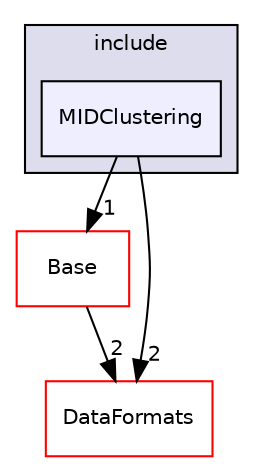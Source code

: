 digraph "/home/travis/build/AliceO2Group/AliceO2/Detectors/MUON/MID/Clustering/include/MIDClustering" {
  bgcolor=transparent;
  compound=true
  node [ fontsize="10", fontname="Helvetica"];
  edge [ labelfontsize="10", labelfontname="Helvetica"];
  subgraph clusterdir_a71522c76b0f7d8d670e75fb93aba2fa {
    graph [ bgcolor="#ddddee", pencolor="black", label="include" fontname="Helvetica", fontsize="10", URL="dir_a71522c76b0f7d8d670e75fb93aba2fa.html"]
  dir_2bbbe666c8d4ce05154b99927cf1468d [shape=box, label="MIDClustering", style="filled", fillcolor="#eeeeff", pencolor="black", URL="dir_2bbbe666c8d4ce05154b99927cf1468d.html"];
  }
  dir_b5547b1068d53f0f904ee5a2a84992af [shape=box label="Base" color="red" URL="dir_b5547b1068d53f0f904ee5a2a84992af.html"];
  dir_2171f7ec022c5423887b07c69b2f5b48 [shape=box label="DataFormats" color="red" URL="dir_2171f7ec022c5423887b07c69b2f5b48.html"];
  dir_2bbbe666c8d4ce05154b99927cf1468d->dir_b5547b1068d53f0f904ee5a2a84992af [headlabel="1", labeldistance=1.5 headhref="dir_000320_000124.html"];
  dir_2bbbe666c8d4ce05154b99927cf1468d->dir_2171f7ec022c5423887b07c69b2f5b48 [headlabel="2", labeldistance=1.5 headhref="dir_000320_000056.html"];
  dir_b5547b1068d53f0f904ee5a2a84992af->dir_2171f7ec022c5423887b07c69b2f5b48 [headlabel="2", labeldistance=1.5 headhref="dir_000124_000056.html"];
}
